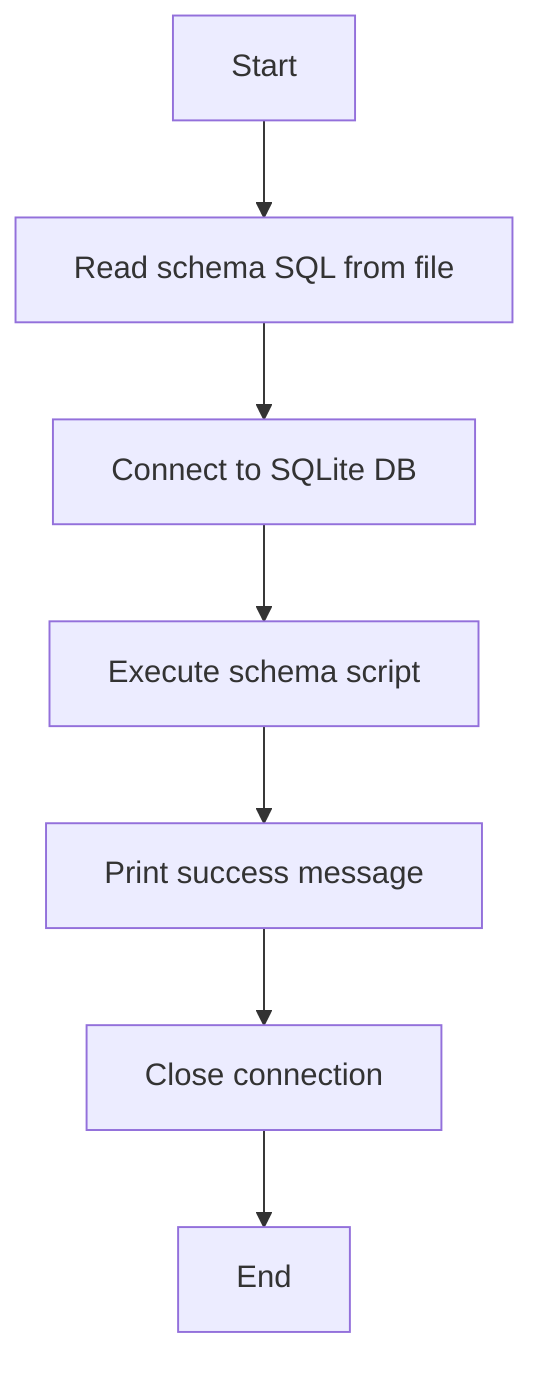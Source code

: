 %% apply_schema.py - Mermaid Flowchart
flowchart TD
    A[Start] --> B[Read schema SQL from file]
    B --> C[Connect to SQLite DB]
    C --> D[Execute schema script]
    D --> E[Print success message]
    E --> F[Close connection]
    F --> G[End]